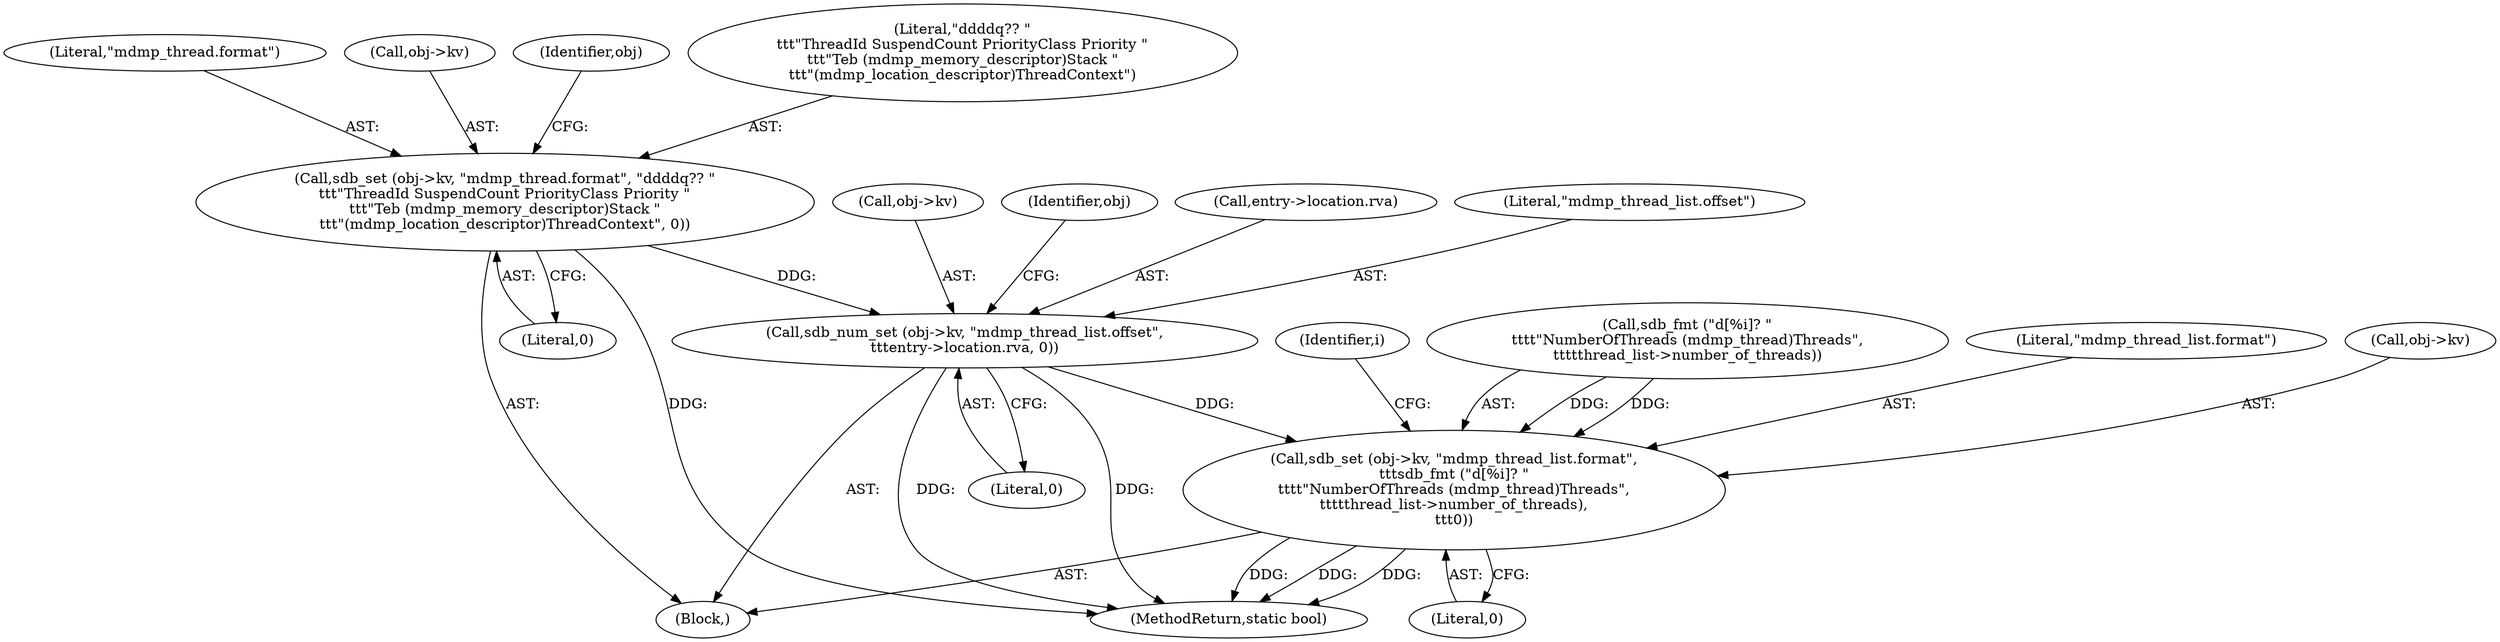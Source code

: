 digraph "0_radare2_40b021ba29c8f90ccf7c879fde2580bc73a17e8e_0@pointer" {
"1000190" [label="(Call,sdb_num_set (obj->kv, \"mdmp_thread_list.offset\",\n\t\t\tentry->location.rva, 0))"];
"1000183" [label="(Call,sdb_set (obj->kv, \"mdmp_thread.format\", \"ddddq?? \"\n\t\t\t\"ThreadId SuspendCount PriorityClass Priority \"\n\t\t\t\"Teb (mdmp_memory_descriptor)Stack \"\n\t\t\t\"(mdmp_location_descriptor)ThreadContext\", 0))"];
"1000201" [label="(Call,sdb_set (obj->kv, \"mdmp_thread_list.format\",\n\t\t\tsdb_fmt (\"d[%i]? \"\n\t\t\t\t\"NumberOfThreads (mdmp_thread)Threads\",\n\t\t\t\tthread_list->number_of_threads),\n\t\t\t0))"];
"1000187" [label="(Literal,\"mdmp_thread.format\")"];
"1000190" [label="(Call,sdb_num_set (obj->kv, \"mdmp_thread_list.offset\",\n\t\t\tentry->location.rva, 0))"];
"1000194" [label="(Literal,\"mdmp_thread_list.offset\")"];
"1000211" [label="(Literal,0)"];
"1000191" [label="(Call,obj->kv)"];
"1000184" [label="(Call,obj->kv)"];
"1000203" [label="(Identifier,obj)"];
"1000192" [label="(Identifier,obj)"];
"1000214" [label="(Identifier,i)"];
"1000206" [label="(Call,sdb_fmt (\"d[%i]? \"\n\t\t\t\t\"NumberOfThreads (mdmp_thread)Threads\",\n\t\t\t\tthread_list->number_of_threads))"];
"1000183" [label="(Call,sdb_set (obj->kv, \"mdmp_thread.format\", \"ddddq?? \"\n\t\t\t\"ThreadId SuspendCount PriorityClass Priority \"\n\t\t\t\"Teb (mdmp_memory_descriptor)Stack \"\n\t\t\t\"(mdmp_location_descriptor)ThreadContext\", 0))"];
"1000195" [label="(Call,entry->location.rva)"];
"1000205" [label="(Literal,\"mdmp_thread_list.format\")"];
"1000200" [label="(Literal,0)"];
"1000188" [label="(Literal,\"ddddq?? \"\n\t\t\t\"ThreadId SuspendCount PriorityClass Priority \"\n\t\t\t\"Teb (mdmp_memory_descriptor)Stack \"\n\t\t\t\"(mdmp_location_descriptor)ThreadContext\")"];
"1000201" [label="(Call,sdb_set (obj->kv, \"mdmp_thread_list.format\",\n\t\t\tsdb_fmt (\"d[%i]? \"\n\t\t\t\t\"NumberOfThreads (mdmp_thread)Threads\",\n\t\t\t\tthread_list->number_of_threads),\n\t\t\t0))"];
"1000202" [label="(Call,obj->kv)"];
"1001137" [label="(MethodReturn,static bool)"];
"1000166" [label="(Block,)"];
"1000189" [label="(Literal,0)"];
"1000190" -> "1000166"  [label="AST: "];
"1000190" -> "1000200"  [label="CFG: "];
"1000191" -> "1000190"  [label="AST: "];
"1000194" -> "1000190"  [label="AST: "];
"1000195" -> "1000190"  [label="AST: "];
"1000200" -> "1000190"  [label="AST: "];
"1000203" -> "1000190"  [label="CFG: "];
"1000190" -> "1001137"  [label="DDG: "];
"1000190" -> "1001137"  [label="DDG: "];
"1000183" -> "1000190"  [label="DDG: "];
"1000190" -> "1000201"  [label="DDG: "];
"1000183" -> "1000166"  [label="AST: "];
"1000183" -> "1000189"  [label="CFG: "];
"1000184" -> "1000183"  [label="AST: "];
"1000187" -> "1000183"  [label="AST: "];
"1000188" -> "1000183"  [label="AST: "];
"1000189" -> "1000183"  [label="AST: "];
"1000192" -> "1000183"  [label="CFG: "];
"1000183" -> "1001137"  [label="DDG: "];
"1000201" -> "1000166"  [label="AST: "];
"1000201" -> "1000211"  [label="CFG: "];
"1000202" -> "1000201"  [label="AST: "];
"1000205" -> "1000201"  [label="AST: "];
"1000206" -> "1000201"  [label="AST: "];
"1000211" -> "1000201"  [label="AST: "];
"1000214" -> "1000201"  [label="CFG: "];
"1000201" -> "1001137"  [label="DDG: "];
"1000201" -> "1001137"  [label="DDG: "];
"1000201" -> "1001137"  [label="DDG: "];
"1000206" -> "1000201"  [label="DDG: "];
"1000206" -> "1000201"  [label="DDG: "];
}
